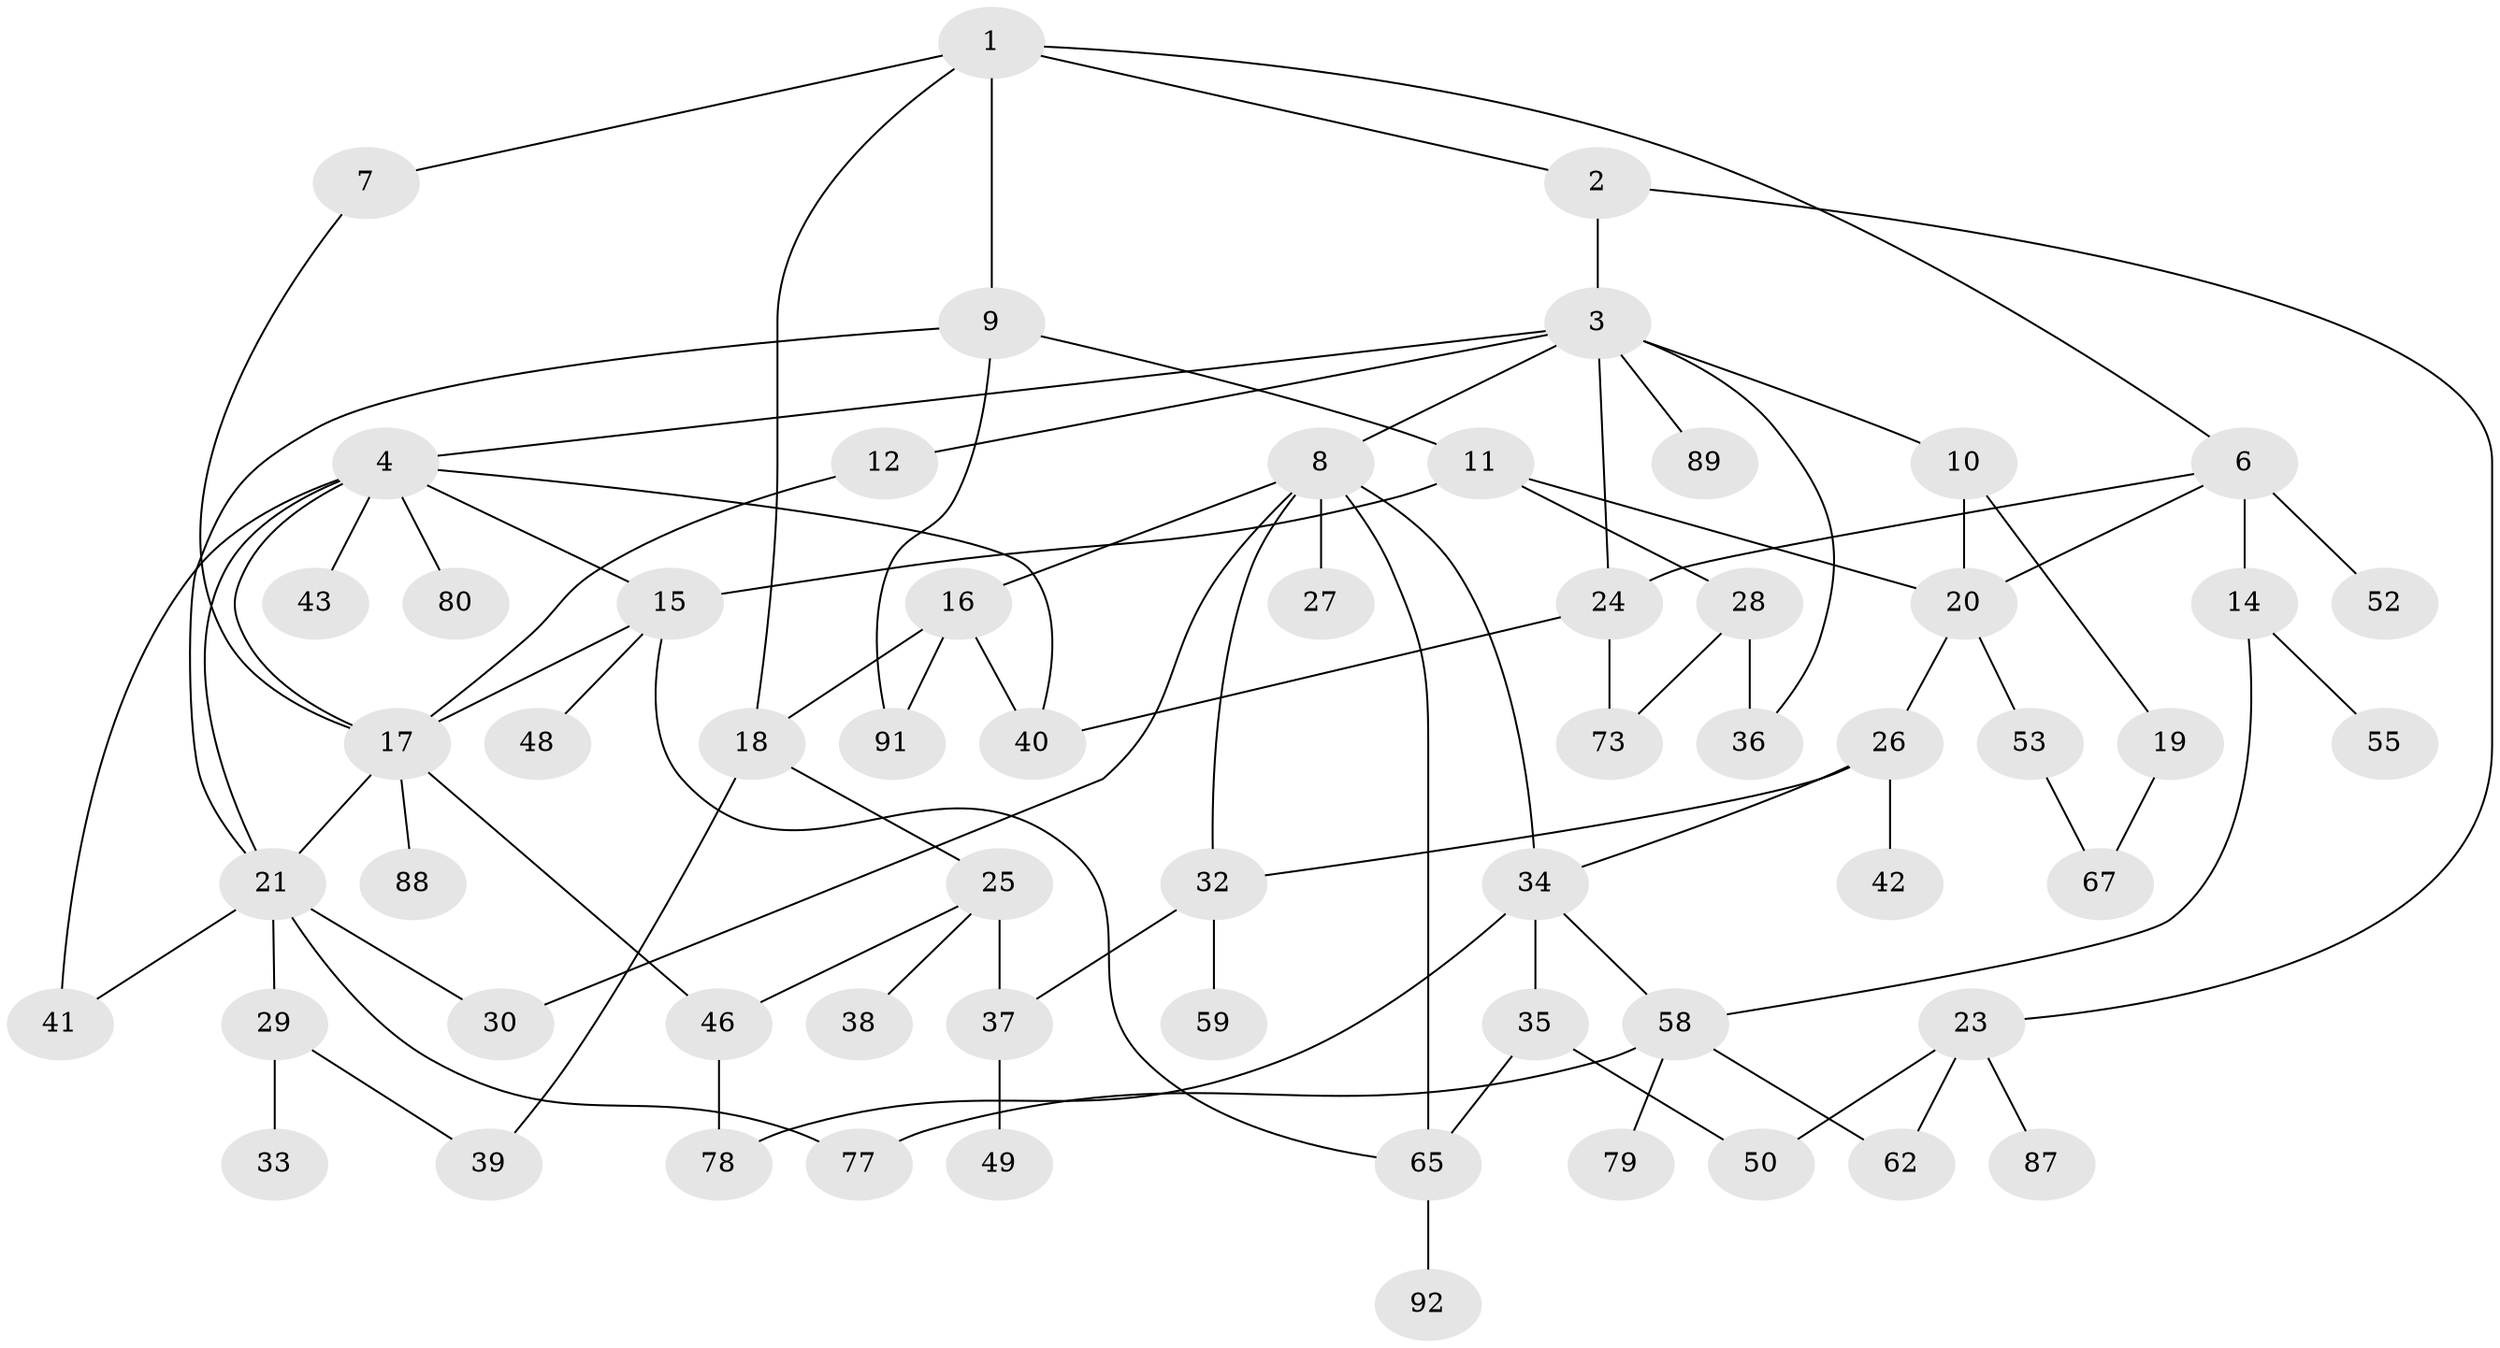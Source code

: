 // Generated by graph-tools (version 1.1) at 2025/51/02/27/25 19:51:38]
// undirected, 61 vertices, 90 edges
graph export_dot {
graph [start="1"]
  node [color=gray90,style=filled];
  1 [super="+13"];
  2 [super="+45"];
  3 [super="+69"];
  4 [super="+5"];
  6;
  7 [super="+85"];
  8 [super="+64"];
  9 [super="+68"];
  10 [super="+81"];
  11;
  12 [super="+63"];
  14 [super="+76"];
  15 [super="+22"];
  16 [super="+71"];
  17;
  18;
  19 [super="+90"];
  20 [super="+44"];
  21 [super="+57"];
  23 [super="+51"];
  24 [super="+60"];
  25 [super="+31"];
  26 [super="+82"];
  27;
  28 [super="+75"];
  29;
  30;
  32 [super="+47"];
  33;
  34 [super="+56"];
  35 [super="+72"];
  36;
  37 [super="+74"];
  38;
  39 [super="+96"];
  40 [super="+93"];
  41 [super="+61"];
  42;
  43;
  46 [super="+54"];
  48;
  49 [super="+94"];
  50;
  52 [super="+95"];
  53;
  55;
  58 [super="+84"];
  59 [super="+86"];
  62 [super="+66"];
  65 [super="+70"];
  67;
  73;
  77;
  78 [super="+83"];
  79;
  80;
  87;
  88;
  89;
  91;
  92;
  1 -- 2;
  1 -- 6;
  1 -- 7;
  1 -- 9;
  1 -- 18;
  2 -- 3;
  2 -- 23;
  3 -- 4;
  3 -- 8;
  3 -- 10;
  3 -- 12;
  3 -- 89;
  3 -- 36;
  3 -- 24;
  4 -- 43;
  4 -- 80;
  4 -- 17;
  4 -- 21;
  4 -- 40;
  4 -- 15;
  4 -- 41;
  6 -- 14 [weight=2];
  6 -- 24;
  6 -- 52;
  6 -- 20;
  7 -- 17;
  8 -- 16;
  8 -- 27;
  8 -- 32;
  8 -- 65;
  8 -- 34;
  8 -- 30;
  9 -- 11;
  9 -- 91;
  9 -- 21;
  10 -- 19;
  10 -- 20;
  11 -- 28;
  11 -- 15;
  11 -- 20;
  12 -- 17;
  14 -- 55;
  14 -- 58;
  15 -- 48;
  15 -- 17;
  15 -- 65;
  16 -- 91;
  16 -- 40;
  16 -- 18;
  17 -- 46;
  17 -- 88;
  17 -- 21;
  18 -- 25;
  18 -- 39;
  19 -- 67;
  20 -- 26 [weight=2];
  20 -- 53;
  21 -- 29;
  21 -- 30;
  21 -- 41;
  21 -- 77;
  23 -- 62;
  23 -- 87;
  23 -- 50;
  24 -- 73;
  24 -- 40;
  25 -- 38;
  25 -- 37;
  25 -- 46;
  26 -- 34;
  26 -- 42;
  26 -- 32;
  28 -- 36;
  28 -- 73;
  29 -- 33;
  29 -- 39;
  32 -- 59;
  32 -- 37;
  34 -- 35;
  34 -- 58;
  34 -- 78;
  35 -- 50;
  35 -- 65;
  37 -- 49;
  46 -- 78;
  53 -- 67;
  58 -- 79;
  58 -- 62;
  58 -- 77;
  65 -- 92;
}
